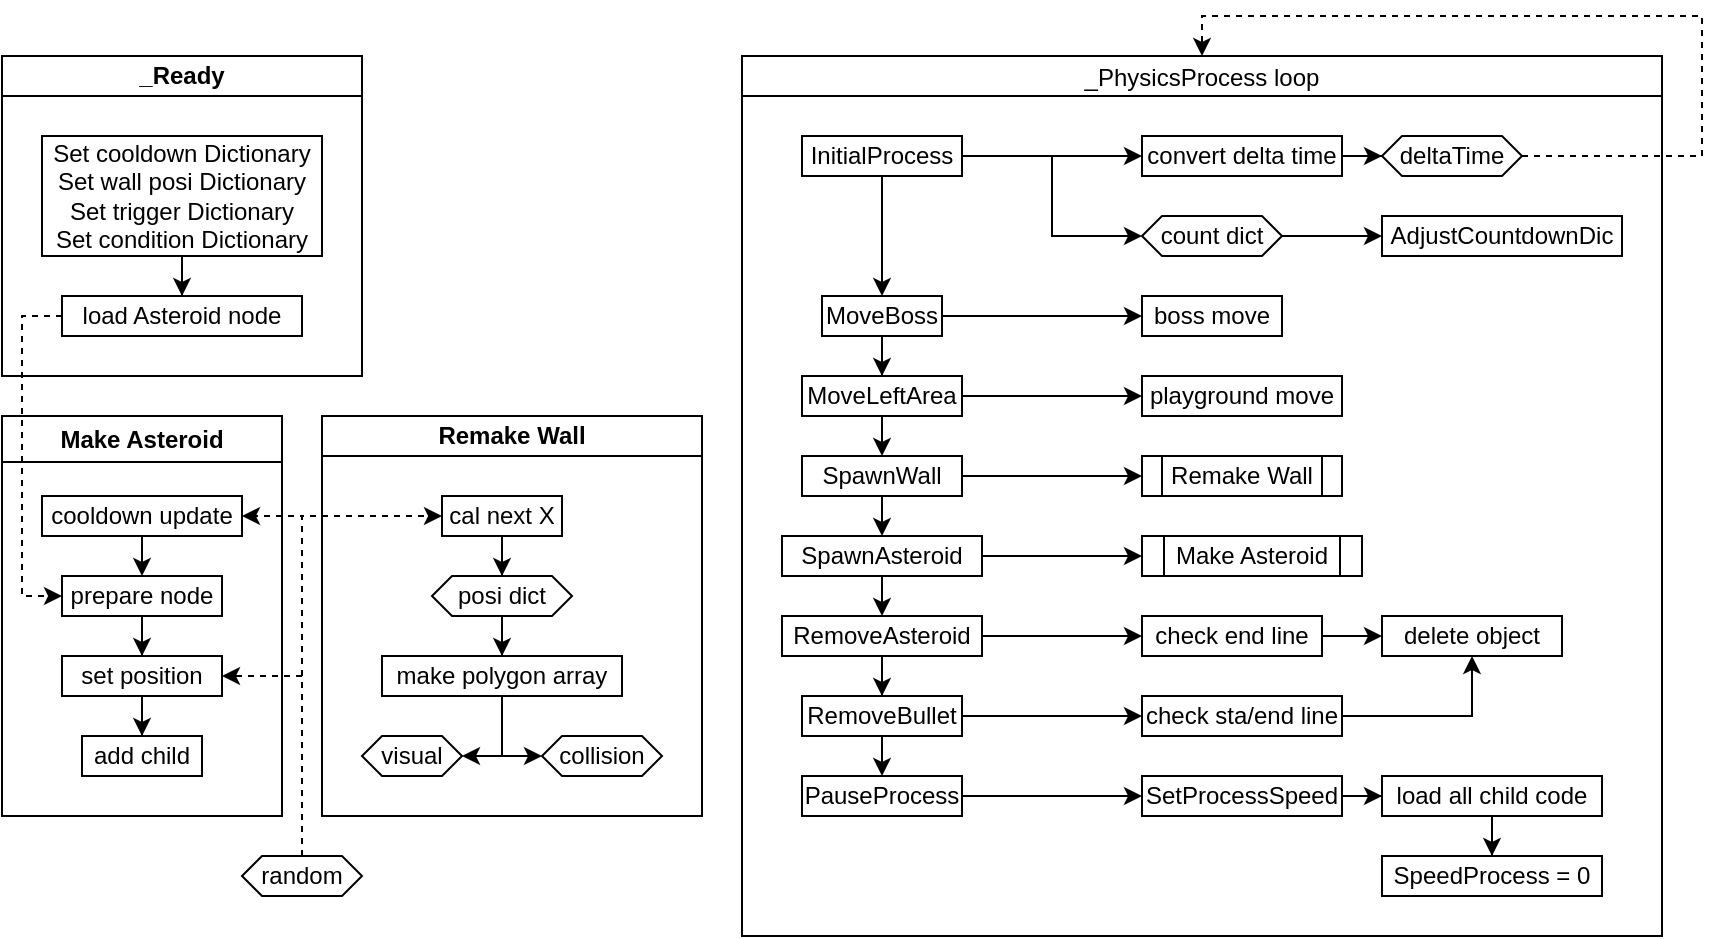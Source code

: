 <mxfile version="21.1.8" type="github">
  <diagram name="페이지-1" id="_GTyMH6Uf4puuPViklxL">
    <mxGraphModel dx="1434" dy="756" grid="1" gridSize="10" guides="1" tooltips="1" connect="1" arrows="1" fold="1" page="1" pageScale="1" pageWidth="890" pageHeight="500" math="0" shadow="0">
      <root>
        <mxCell id="0" />
        <mxCell id="1" parent="0" />
        <mxCell id="3OwEnWoyAD6CbXE1xFqZ-6" value="_PhysicsProcess loop" style="swimlane;startSize=20;fontStyle=0" vertex="1" parent="1">
          <mxGeometry x="390" y="40" width="460" height="440" as="geometry" />
        </mxCell>
        <mxCell id="3OwEnWoyAD6CbXE1xFqZ-7" value="convert delta time" style="rounded=0;whiteSpace=wrap;html=1;" vertex="1" parent="3OwEnWoyAD6CbXE1xFqZ-6">
          <mxGeometry x="200" y="40" width="100" height="20" as="geometry" />
        </mxCell>
        <mxCell id="3OwEnWoyAD6CbXE1xFqZ-8" value="deltaTime" style="shape=hexagon;perimeter=hexagonPerimeter2;whiteSpace=wrap;html=1;fixedSize=1;size=10;" vertex="1" parent="3OwEnWoyAD6CbXE1xFqZ-6">
          <mxGeometry x="320" y="40" width="70" height="20" as="geometry" />
        </mxCell>
        <mxCell id="3OwEnWoyAD6CbXE1xFqZ-9" style="edgeStyle=orthogonalEdgeStyle;rounded=0;orthogonalLoop=1;jettySize=auto;html=1;entryX=0.5;entryY=0;entryDx=0;entryDy=0;dashed=1;exitX=1;exitY=0.5;exitDx=0;exitDy=0;" edge="1" parent="3OwEnWoyAD6CbXE1xFqZ-6" source="3OwEnWoyAD6CbXE1xFqZ-8" target="3OwEnWoyAD6CbXE1xFqZ-6">
          <mxGeometry relative="1" as="geometry">
            <Array as="points">
              <mxPoint x="480" y="50" />
              <mxPoint x="480" y="-20" />
              <mxPoint x="230" y="-20" />
            </Array>
          </mxGeometry>
        </mxCell>
        <mxCell id="3OwEnWoyAD6CbXE1xFqZ-10" style="edgeStyle=orthogonalEdgeStyle;rounded=0;orthogonalLoop=1;jettySize=auto;html=1;entryX=0;entryY=0.5;entryDx=0;entryDy=0;" edge="1" parent="3OwEnWoyAD6CbXE1xFqZ-6" source="3OwEnWoyAD6CbXE1xFqZ-7" target="3OwEnWoyAD6CbXE1xFqZ-8">
          <mxGeometry relative="1" as="geometry" />
        </mxCell>
        <mxCell id="3OwEnWoyAD6CbXE1xFqZ-11" value="AdjustCountdownDic" style="rounded=0;whiteSpace=wrap;html=1;" vertex="1" parent="3OwEnWoyAD6CbXE1xFqZ-6">
          <mxGeometry x="320" y="80" width="120" height="20" as="geometry" />
        </mxCell>
        <mxCell id="3OwEnWoyAD6CbXE1xFqZ-12" style="edgeStyle=orthogonalEdgeStyle;rounded=0;orthogonalLoop=1;jettySize=auto;html=1;entryX=0;entryY=0.5;entryDx=0;entryDy=0;" edge="1" parent="3OwEnWoyAD6CbXE1xFqZ-6" source="3OwEnWoyAD6CbXE1xFqZ-13" target="3OwEnWoyAD6CbXE1xFqZ-11">
          <mxGeometry relative="1" as="geometry" />
        </mxCell>
        <mxCell id="3OwEnWoyAD6CbXE1xFqZ-13" value="count dict" style="shape=hexagon;perimeter=hexagonPerimeter2;whiteSpace=wrap;html=1;fixedSize=1;size=10;" vertex="1" parent="3OwEnWoyAD6CbXE1xFqZ-6">
          <mxGeometry x="200" y="80" width="70" height="20" as="geometry" />
        </mxCell>
        <mxCell id="3OwEnWoyAD6CbXE1xFqZ-83" value="Remake Wall" style="shape=process;whiteSpace=wrap;html=1;backgroundOutline=1;size=0.1;" vertex="1" parent="3OwEnWoyAD6CbXE1xFqZ-6">
          <mxGeometry x="200" y="200" width="100" height="20" as="geometry" />
        </mxCell>
        <mxCell id="3OwEnWoyAD6CbXE1xFqZ-95" value="Make Asteroid" style="shape=process;whiteSpace=wrap;html=1;backgroundOutline=1;size=0.1;" vertex="1" parent="3OwEnWoyAD6CbXE1xFqZ-6">
          <mxGeometry x="200" y="240" width="110" height="20" as="geometry" />
        </mxCell>
        <mxCell id="3OwEnWoyAD6CbXE1xFqZ-98" value="delete object" style="rounded=0;whiteSpace=wrap;html=1;" vertex="1" parent="3OwEnWoyAD6CbXE1xFqZ-6">
          <mxGeometry x="320" y="280" width="90" height="20" as="geometry" />
        </mxCell>
        <mxCell id="3OwEnWoyAD6CbXE1xFqZ-101" style="edgeStyle=orthogonalEdgeStyle;rounded=0;orthogonalLoop=1;jettySize=auto;html=1;entryX=0.5;entryY=1;entryDx=0;entryDy=0;" edge="1" parent="3OwEnWoyAD6CbXE1xFqZ-6" source="3OwEnWoyAD6CbXE1xFqZ-53" target="3OwEnWoyAD6CbXE1xFqZ-98">
          <mxGeometry relative="1" as="geometry" />
        </mxCell>
        <mxCell id="3OwEnWoyAD6CbXE1xFqZ-53" value="check sta/end line" style="rounded=0;whiteSpace=wrap;html=1;" vertex="1" parent="3OwEnWoyAD6CbXE1xFqZ-6">
          <mxGeometry x="200" y="320" width="100" height="20" as="geometry" />
        </mxCell>
        <mxCell id="3OwEnWoyAD6CbXE1xFqZ-108" style="edgeStyle=orthogonalEdgeStyle;rounded=0;orthogonalLoop=1;jettySize=auto;html=1;entryX=0;entryY=0.5;entryDx=0;entryDy=0;" edge="1" parent="3OwEnWoyAD6CbXE1xFqZ-6" source="3OwEnWoyAD6CbXE1xFqZ-77" target="3OwEnWoyAD6CbXE1xFqZ-88">
          <mxGeometry relative="1" as="geometry" />
        </mxCell>
        <mxCell id="3OwEnWoyAD6CbXE1xFqZ-77" value="SetProcessSpeed" style="rounded=0;whiteSpace=wrap;html=1;" vertex="1" parent="3OwEnWoyAD6CbXE1xFqZ-6">
          <mxGeometry x="200" y="360" width="100" height="20" as="geometry" />
        </mxCell>
        <mxCell id="3OwEnWoyAD6CbXE1xFqZ-107" style="edgeStyle=orthogonalEdgeStyle;rounded=0;orthogonalLoop=1;jettySize=auto;html=1;entryX=0.5;entryY=0;entryDx=0;entryDy=0;" edge="1" parent="3OwEnWoyAD6CbXE1xFqZ-6" source="3OwEnWoyAD6CbXE1xFqZ-88" target="3OwEnWoyAD6CbXE1xFqZ-106">
          <mxGeometry relative="1" as="geometry" />
        </mxCell>
        <mxCell id="3OwEnWoyAD6CbXE1xFqZ-88" value="load all child code" style="rounded=0;whiteSpace=wrap;html=1;" vertex="1" parent="3OwEnWoyAD6CbXE1xFqZ-6">
          <mxGeometry x="320" y="360" width="110" height="20" as="geometry" />
        </mxCell>
        <mxCell id="3OwEnWoyAD6CbXE1xFqZ-106" value="SpeedProcess = 0" style="rounded=0;whiteSpace=wrap;html=1;" vertex="1" parent="3OwEnWoyAD6CbXE1xFqZ-6">
          <mxGeometry x="320" y="400" width="110" height="20" as="geometry" />
        </mxCell>
        <mxCell id="3OwEnWoyAD6CbXE1xFqZ-5" value="InitialProcess" style="rounded=0;whiteSpace=wrap;html=1;" vertex="1" parent="3OwEnWoyAD6CbXE1xFqZ-6">
          <mxGeometry x="30" y="40" width="80" height="20" as="geometry" />
        </mxCell>
        <mxCell id="3OwEnWoyAD6CbXE1xFqZ-2" style="edgeStyle=orthogonalEdgeStyle;rounded=0;orthogonalLoop=1;jettySize=auto;html=1;entryX=0;entryY=0.5;entryDx=0;entryDy=0;" edge="1" parent="3OwEnWoyAD6CbXE1xFqZ-6" source="3OwEnWoyAD6CbXE1xFqZ-5" target="3OwEnWoyAD6CbXE1xFqZ-13">
          <mxGeometry relative="1" as="geometry" />
        </mxCell>
        <mxCell id="3OwEnWoyAD6CbXE1xFqZ-16" value="MoveBoss" style="rounded=0;whiteSpace=wrap;html=1;" vertex="1" parent="3OwEnWoyAD6CbXE1xFqZ-6">
          <mxGeometry x="40" y="120" width="60" height="20" as="geometry" />
        </mxCell>
        <mxCell id="3OwEnWoyAD6CbXE1xFqZ-3" style="edgeStyle=orthogonalEdgeStyle;rounded=0;orthogonalLoop=1;jettySize=auto;html=1;entryX=0;entryY=0.5;entryDx=0;entryDy=0;" edge="1" parent="3OwEnWoyAD6CbXE1xFqZ-6" source="3OwEnWoyAD6CbXE1xFqZ-5" target="3OwEnWoyAD6CbXE1xFqZ-7">
          <mxGeometry relative="1" as="geometry" />
        </mxCell>
        <mxCell id="3OwEnWoyAD6CbXE1xFqZ-22" value="MoveLeftArea" style="rounded=0;whiteSpace=wrap;html=1;" vertex="1" parent="3OwEnWoyAD6CbXE1xFqZ-6">
          <mxGeometry x="30" y="160" width="80" height="20" as="geometry" />
        </mxCell>
        <mxCell id="3OwEnWoyAD6CbXE1xFqZ-27" value="SpawnWall" style="rounded=0;whiteSpace=wrap;html=1;" vertex="1" parent="3OwEnWoyAD6CbXE1xFqZ-6">
          <mxGeometry x="30" y="200" width="80" height="20" as="geometry" />
        </mxCell>
        <mxCell id="3OwEnWoyAD6CbXE1xFqZ-31" value="SpawnAsteroid" style="rounded=0;whiteSpace=wrap;html=1;" vertex="1" parent="3OwEnWoyAD6CbXE1xFqZ-6">
          <mxGeometry x="20" y="240" width="100" height="20" as="geometry" />
        </mxCell>
        <mxCell id="3OwEnWoyAD6CbXE1xFqZ-39" value="RemoveAsteroid" style="rounded=0;whiteSpace=wrap;html=1;" vertex="1" parent="3OwEnWoyAD6CbXE1xFqZ-6">
          <mxGeometry x="20" y="280" width="100" height="20" as="geometry" />
        </mxCell>
        <mxCell id="3OwEnWoyAD6CbXE1xFqZ-4" style="edgeStyle=orthogonalEdgeStyle;rounded=0;orthogonalLoop=1;jettySize=auto;html=1;" edge="1" parent="3OwEnWoyAD6CbXE1xFqZ-6" source="3OwEnWoyAD6CbXE1xFqZ-5" target="3OwEnWoyAD6CbXE1xFqZ-16">
          <mxGeometry relative="1" as="geometry" />
        </mxCell>
        <mxCell id="3OwEnWoyAD6CbXE1xFqZ-48" value="" style="endArrow=classic;html=1;rounded=0;exitX=0.5;exitY=1;exitDx=0;exitDy=0;entryX=0.5;entryY=0;entryDx=0;entryDy=0;" edge="1" parent="3OwEnWoyAD6CbXE1xFqZ-6" source="3OwEnWoyAD6CbXE1xFqZ-22" target="3OwEnWoyAD6CbXE1xFqZ-27">
          <mxGeometry width="50" height="50" relative="1" as="geometry">
            <mxPoint x="290" y="270" as="sourcePoint" />
            <mxPoint x="340" y="220" as="targetPoint" />
          </mxGeometry>
        </mxCell>
        <mxCell id="3OwEnWoyAD6CbXE1xFqZ-49" value="" style="endArrow=classic;html=1;rounded=0;exitX=0.5;exitY=1;exitDx=0;exitDy=0;entryX=0.5;entryY=0;entryDx=0;entryDy=0;" edge="1" parent="3OwEnWoyAD6CbXE1xFqZ-6" source="3OwEnWoyAD6CbXE1xFqZ-27" target="3OwEnWoyAD6CbXE1xFqZ-31">
          <mxGeometry width="50" height="50" relative="1" as="geometry">
            <mxPoint x="290" y="270" as="sourcePoint" />
            <mxPoint x="340" y="220" as="targetPoint" />
          </mxGeometry>
        </mxCell>
        <mxCell id="3OwEnWoyAD6CbXE1xFqZ-50" value="" style="endArrow=classic;html=1;rounded=0;exitX=0.5;exitY=1;exitDx=0;exitDy=0;entryX=0.5;entryY=0;entryDx=0;entryDy=0;" edge="1" parent="3OwEnWoyAD6CbXE1xFqZ-6" source="3OwEnWoyAD6CbXE1xFqZ-31" target="3OwEnWoyAD6CbXE1xFqZ-39">
          <mxGeometry width="50" height="50" relative="1" as="geometry">
            <mxPoint x="290" y="270" as="sourcePoint" />
            <mxPoint x="340" y="220" as="targetPoint" />
          </mxGeometry>
        </mxCell>
        <mxCell id="3OwEnWoyAD6CbXE1xFqZ-52" value="RemoveBullet" style="rounded=0;whiteSpace=wrap;html=1;" vertex="1" parent="3OwEnWoyAD6CbXE1xFqZ-6">
          <mxGeometry x="30" y="320" width="80" height="20" as="geometry" />
        </mxCell>
        <mxCell id="3OwEnWoyAD6CbXE1xFqZ-57" value="PauseProcess" style="rounded=0;whiteSpace=wrap;html=1;fontStyle=0" vertex="1" parent="3OwEnWoyAD6CbXE1xFqZ-6">
          <mxGeometry x="30" y="360" width="80" height="20" as="geometry" />
        </mxCell>
        <mxCell id="3OwEnWoyAD6CbXE1xFqZ-65" value="" style="endArrow=classic;html=1;rounded=0;exitX=0.5;exitY=1;exitDx=0;exitDy=0;entryX=0.5;entryY=0;entryDx=0;entryDy=0;" edge="1" parent="3OwEnWoyAD6CbXE1xFqZ-6" source="3OwEnWoyAD6CbXE1xFqZ-52" target="3OwEnWoyAD6CbXE1xFqZ-57">
          <mxGeometry width="50" height="50" relative="1" as="geometry">
            <mxPoint x="290" y="260" as="sourcePoint" />
            <mxPoint x="340" y="210" as="targetPoint" />
          </mxGeometry>
        </mxCell>
        <mxCell id="3OwEnWoyAD6CbXE1xFqZ-15" style="edgeStyle=orthogonalEdgeStyle;rounded=0;orthogonalLoop=1;jettySize=auto;html=1;entryX=0.5;entryY=0;entryDx=0;entryDy=0;" edge="1" parent="3OwEnWoyAD6CbXE1xFqZ-6" source="3OwEnWoyAD6CbXE1xFqZ-16" target="3OwEnWoyAD6CbXE1xFqZ-22">
          <mxGeometry relative="1" as="geometry" />
        </mxCell>
        <mxCell id="3OwEnWoyAD6CbXE1xFqZ-102" style="edgeStyle=orthogonalEdgeStyle;rounded=0;orthogonalLoop=1;jettySize=auto;html=1;entryX=0;entryY=0.5;entryDx=0;entryDy=0;" edge="1" parent="3OwEnWoyAD6CbXE1xFqZ-6" source="3OwEnWoyAD6CbXE1xFqZ-27" target="3OwEnWoyAD6CbXE1xFqZ-83">
          <mxGeometry relative="1" as="geometry" />
        </mxCell>
        <mxCell id="3OwEnWoyAD6CbXE1xFqZ-103" style="edgeStyle=orthogonalEdgeStyle;rounded=0;orthogonalLoop=1;jettySize=auto;html=1;entryX=0;entryY=0.5;entryDx=0;entryDy=0;" edge="1" parent="3OwEnWoyAD6CbXE1xFqZ-6" source="3OwEnWoyAD6CbXE1xFqZ-31" target="3OwEnWoyAD6CbXE1xFqZ-95">
          <mxGeometry relative="1" as="geometry" />
        </mxCell>
        <mxCell id="3OwEnWoyAD6CbXE1xFqZ-51" style="edgeStyle=orthogonalEdgeStyle;rounded=0;orthogonalLoop=1;jettySize=auto;html=1;entryX=0;entryY=0.5;entryDx=0;entryDy=0;" edge="1" parent="3OwEnWoyAD6CbXE1xFqZ-6" source="3OwEnWoyAD6CbXE1xFqZ-52" target="3OwEnWoyAD6CbXE1xFqZ-53">
          <mxGeometry relative="1" as="geometry" />
        </mxCell>
        <mxCell id="3OwEnWoyAD6CbXE1xFqZ-38" style="edgeStyle=orthogonalEdgeStyle;rounded=0;orthogonalLoop=1;jettySize=auto;html=1;entryX=0.5;entryY=0;entryDx=0;entryDy=0;" edge="1" parent="3OwEnWoyAD6CbXE1xFqZ-6" source="3OwEnWoyAD6CbXE1xFqZ-39" target="3OwEnWoyAD6CbXE1xFqZ-52">
          <mxGeometry relative="1" as="geometry" />
        </mxCell>
        <mxCell id="3OwEnWoyAD6CbXE1xFqZ-109" style="edgeStyle=orthogonalEdgeStyle;rounded=0;orthogonalLoop=1;jettySize=auto;html=1;entryX=0;entryY=0.5;entryDx=0;entryDy=0;" edge="1" parent="3OwEnWoyAD6CbXE1xFqZ-6" source="3OwEnWoyAD6CbXE1xFqZ-57" target="3OwEnWoyAD6CbXE1xFqZ-77">
          <mxGeometry relative="1" as="geometry" />
        </mxCell>
        <mxCell id="3OwEnWoyAD6CbXE1xFqZ-42" value="check end line" style="rounded=0;whiteSpace=wrap;html=1;" vertex="1" parent="3OwEnWoyAD6CbXE1xFqZ-6">
          <mxGeometry x="200" y="280" width="90" height="20" as="geometry" />
        </mxCell>
        <mxCell id="3OwEnWoyAD6CbXE1xFqZ-24" value="playground move" style="rounded=0;whiteSpace=wrap;html=1;" vertex="1" parent="3OwEnWoyAD6CbXE1xFqZ-6">
          <mxGeometry x="200" y="160" width="100" height="20" as="geometry" />
        </mxCell>
        <mxCell id="3OwEnWoyAD6CbXE1xFqZ-18" value="boss move" style="rounded=0;whiteSpace=wrap;html=1;" vertex="1" parent="3OwEnWoyAD6CbXE1xFqZ-6">
          <mxGeometry x="200" y="120" width="70" height="20" as="geometry" />
        </mxCell>
        <mxCell id="3OwEnWoyAD6CbXE1xFqZ-35" style="edgeStyle=orthogonalEdgeStyle;rounded=0;orthogonalLoop=1;jettySize=auto;html=1;entryX=0;entryY=0.5;entryDx=0;entryDy=0;" edge="1" parent="3OwEnWoyAD6CbXE1xFqZ-6" source="3OwEnWoyAD6CbXE1xFqZ-39" target="3OwEnWoyAD6CbXE1xFqZ-42">
          <mxGeometry relative="1" as="geometry" />
        </mxCell>
        <mxCell id="3OwEnWoyAD6CbXE1xFqZ-100" style="edgeStyle=orthogonalEdgeStyle;rounded=0;orthogonalLoop=1;jettySize=auto;html=1;entryX=0;entryY=0.5;entryDx=0;entryDy=0;" edge="1" parent="3OwEnWoyAD6CbXE1xFqZ-6" source="3OwEnWoyAD6CbXE1xFqZ-42" target="3OwEnWoyAD6CbXE1xFqZ-98">
          <mxGeometry relative="1" as="geometry" />
        </mxCell>
        <mxCell id="3OwEnWoyAD6CbXE1xFqZ-21" style="edgeStyle=orthogonalEdgeStyle;rounded=0;orthogonalLoop=1;jettySize=auto;html=1;entryX=0;entryY=0.5;entryDx=0;entryDy=0;" edge="1" parent="3OwEnWoyAD6CbXE1xFqZ-6" source="3OwEnWoyAD6CbXE1xFqZ-22" target="3OwEnWoyAD6CbXE1xFqZ-24">
          <mxGeometry relative="1" as="geometry" />
        </mxCell>
        <mxCell id="3OwEnWoyAD6CbXE1xFqZ-14" style="edgeStyle=orthogonalEdgeStyle;rounded=0;orthogonalLoop=1;jettySize=auto;html=1;entryX=0;entryY=0.5;entryDx=0;entryDy=0;" edge="1" parent="3OwEnWoyAD6CbXE1xFqZ-6" source="3OwEnWoyAD6CbXE1xFqZ-16" target="3OwEnWoyAD6CbXE1xFqZ-18">
          <mxGeometry relative="1" as="geometry" />
        </mxCell>
        <mxCell id="3OwEnWoyAD6CbXE1xFqZ-89" value="_Ready" style="swimlane;whiteSpace=wrap;html=1;startSize=20;" vertex="1" parent="1">
          <mxGeometry x="20" y="40" width="180" height="160" as="geometry" />
        </mxCell>
        <mxCell id="3OwEnWoyAD6CbXE1xFqZ-105" style="edgeStyle=orthogonalEdgeStyle;rounded=0;orthogonalLoop=1;jettySize=auto;html=1;entryX=0.5;entryY=0;entryDx=0;entryDy=0;" edge="1" parent="3OwEnWoyAD6CbXE1xFqZ-89" source="3OwEnWoyAD6CbXE1xFqZ-90" target="3OwEnWoyAD6CbXE1xFqZ-104">
          <mxGeometry relative="1" as="geometry" />
        </mxCell>
        <mxCell id="3OwEnWoyAD6CbXE1xFqZ-90" value="Set cooldown Dictionary&lt;br&gt;Set wall posi Dictionary&lt;br&gt;Set trigger Dictionary&lt;br&gt;Set condition Dictionary" style="rounded=0;whiteSpace=wrap;html=1;fontStyle=0" vertex="1" parent="3OwEnWoyAD6CbXE1xFqZ-89">
          <mxGeometry x="20" y="40" width="140" height="60" as="geometry" />
        </mxCell>
        <mxCell id="3OwEnWoyAD6CbXE1xFqZ-104" value="load Asteroid node" style="rounded=0;whiteSpace=wrap;html=1;" vertex="1" parent="3OwEnWoyAD6CbXE1xFqZ-89">
          <mxGeometry x="30" y="120" width="120" height="20" as="geometry" />
        </mxCell>
        <mxCell id="3OwEnWoyAD6CbXE1xFqZ-110" value="Remake Wall" style="swimlane;whiteSpace=wrap;html=1;startSize=20;" vertex="1" parent="1">
          <mxGeometry x="180" y="220" width="190" height="200" as="geometry" />
        </mxCell>
        <mxCell id="3OwEnWoyAD6CbXE1xFqZ-120" style="edgeStyle=orthogonalEdgeStyle;rounded=0;orthogonalLoop=1;jettySize=auto;html=1;entryX=0.5;entryY=0;entryDx=0;entryDy=0;" edge="1" parent="3OwEnWoyAD6CbXE1xFqZ-110" source="3OwEnWoyAD6CbXE1xFqZ-112" target="3OwEnWoyAD6CbXE1xFqZ-113">
          <mxGeometry relative="1" as="geometry" />
        </mxCell>
        <mxCell id="3OwEnWoyAD6CbXE1xFqZ-112" value="cal next X" style="rounded=0;whiteSpace=wrap;html=1;fontStyle=0" vertex="1" parent="3OwEnWoyAD6CbXE1xFqZ-110">
          <mxGeometry x="60" y="40" width="60" height="20" as="geometry" />
        </mxCell>
        <mxCell id="3OwEnWoyAD6CbXE1xFqZ-121" style="edgeStyle=orthogonalEdgeStyle;rounded=0;orthogonalLoop=1;jettySize=auto;html=1;entryX=0.5;entryY=0;entryDx=0;entryDy=0;" edge="1" parent="3OwEnWoyAD6CbXE1xFqZ-110" source="3OwEnWoyAD6CbXE1xFqZ-113" target="3OwEnWoyAD6CbXE1xFqZ-114">
          <mxGeometry relative="1" as="geometry" />
        </mxCell>
        <mxCell id="3OwEnWoyAD6CbXE1xFqZ-113" value="posi dict" style="shape=hexagon;perimeter=hexagonPerimeter2;whiteSpace=wrap;html=1;fixedSize=1;size=10;" vertex="1" parent="3OwEnWoyAD6CbXE1xFqZ-110">
          <mxGeometry x="55" y="80" width="70" height="20" as="geometry" />
        </mxCell>
        <mxCell id="3OwEnWoyAD6CbXE1xFqZ-126" style="edgeStyle=orthogonalEdgeStyle;rounded=0;orthogonalLoop=1;jettySize=auto;html=1;entryX=1;entryY=0.5;entryDx=0;entryDy=0;" edge="1" parent="3OwEnWoyAD6CbXE1xFqZ-110" source="3OwEnWoyAD6CbXE1xFqZ-114" target="3OwEnWoyAD6CbXE1xFqZ-125">
          <mxGeometry relative="1" as="geometry" />
        </mxCell>
        <mxCell id="3OwEnWoyAD6CbXE1xFqZ-127" style="edgeStyle=orthogonalEdgeStyle;rounded=0;orthogonalLoop=1;jettySize=auto;html=1;entryX=0;entryY=0.5;entryDx=0;entryDy=0;" edge="1" parent="3OwEnWoyAD6CbXE1xFqZ-110" source="3OwEnWoyAD6CbXE1xFqZ-114" target="3OwEnWoyAD6CbXE1xFqZ-124">
          <mxGeometry relative="1" as="geometry" />
        </mxCell>
        <mxCell id="3OwEnWoyAD6CbXE1xFqZ-114" value="make polygon array" style="rounded=0;whiteSpace=wrap;html=1;fontStyle=0" vertex="1" parent="3OwEnWoyAD6CbXE1xFqZ-110">
          <mxGeometry x="30" y="120" width="120" height="20" as="geometry" />
        </mxCell>
        <mxCell id="3OwEnWoyAD6CbXE1xFqZ-124" value="collision" style="shape=hexagon;perimeter=hexagonPerimeter2;whiteSpace=wrap;html=1;fixedSize=1;size=10;" vertex="1" parent="3OwEnWoyAD6CbXE1xFqZ-110">
          <mxGeometry x="110" y="160" width="60" height="20" as="geometry" />
        </mxCell>
        <mxCell id="3OwEnWoyAD6CbXE1xFqZ-125" value="visual" style="shape=hexagon;perimeter=hexagonPerimeter2;whiteSpace=wrap;html=1;fixedSize=1;size=10;" vertex="1" parent="3OwEnWoyAD6CbXE1xFqZ-110">
          <mxGeometry x="20" y="160" width="50" height="20" as="geometry" />
        </mxCell>
        <mxCell id="3OwEnWoyAD6CbXE1xFqZ-128" value="Make Asteroid" style="swimlane;whiteSpace=wrap;html=1;" vertex="1" parent="1">
          <mxGeometry x="20" y="220" width="140" height="200" as="geometry" />
        </mxCell>
        <mxCell id="3OwEnWoyAD6CbXE1xFqZ-129" value="cooldown update" style="rounded=0;whiteSpace=wrap;html=1;" vertex="1" parent="3OwEnWoyAD6CbXE1xFqZ-128">
          <mxGeometry x="20" y="40" width="100" height="20" as="geometry" />
        </mxCell>
        <mxCell id="3OwEnWoyAD6CbXE1xFqZ-135" style="edgeStyle=orthogonalEdgeStyle;rounded=0;orthogonalLoop=1;jettySize=auto;html=1;entryX=0.5;entryY=0;entryDx=0;entryDy=0;" edge="1" parent="3OwEnWoyAD6CbXE1xFqZ-128" source="3OwEnWoyAD6CbXE1xFqZ-131" target="3OwEnWoyAD6CbXE1xFqZ-132">
          <mxGeometry relative="1" as="geometry" />
        </mxCell>
        <mxCell id="3OwEnWoyAD6CbXE1xFqZ-131" value="prepare node" style="rounded=0;whiteSpace=wrap;html=1;" vertex="1" parent="3OwEnWoyAD6CbXE1xFqZ-128">
          <mxGeometry x="30" y="80" width="80" height="20" as="geometry" />
        </mxCell>
        <mxCell id="3OwEnWoyAD6CbXE1xFqZ-132" value="set position" style="rounded=0;whiteSpace=wrap;html=1;" vertex="1" parent="3OwEnWoyAD6CbXE1xFqZ-128">
          <mxGeometry x="30" y="120" width="80" height="20" as="geometry" />
        </mxCell>
        <mxCell id="3OwEnWoyAD6CbXE1xFqZ-134" value="" style="endArrow=classic;html=1;rounded=0;exitX=0.5;exitY=1;exitDx=0;exitDy=0;entryX=0.5;entryY=0;entryDx=0;entryDy=0;" edge="1" parent="3OwEnWoyAD6CbXE1xFqZ-128" source="3OwEnWoyAD6CbXE1xFqZ-129" target="3OwEnWoyAD6CbXE1xFqZ-131">
          <mxGeometry width="50" height="50" relative="1" as="geometry">
            <mxPoint x="270" y="-70" as="sourcePoint" />
            <mxPoint x="320" y="-120" as="targetPoint" />
          </mxGeometry>
        </mxCell>
        <mxCell id="3OwEnWoyAD6CbXE1xFqZ-133" value="add child" style="rounded=0;whiteSpace=wrap;html=1;" vertex="1" parent="3OwEnWoyAD6CbXE1xFqZ-128">
          <mxGeometry x="40" y="160" width="60" height="20" as="geometry" />
        </mxCell>
        <mxCell id="3OwEnWoyAD6CbXE1xFqZ-136" style="edgeStyle=orthogonalEdgeStyle;rounded=0;orthogonalLoop=1;jettySize=auto;html=1;entryX=0.5;entryY=0;entryDx=0;entryDy=0;" edge="1" parent="3OwEnWoyAD6CbXE1xFqZ-128" source="3OwEnWoyAD6CbXE1xFqZ-132" target="3OwEnWoyAD6CbXE1xFqZ-133">
          <mxGeometry relative="1" as="geometry" />
        </mxCell>
        <mxCell id="3OwEnWoyAD6CbXE1xFqZ-138" style="edgeStyle=orthogonalEdgeStyle;rounded=0;orthogonalLoop=1;jettySize=auto;html=1;entryX=1;entryY=0.5;entryDx=0;entryDy=0;dashed=1;" edge="1" parent="1" source="3OwEnWoyAD6CbXE1xFqZ-130" target="3OwEnWoyAD6CbXE1xFqZ-132">
          <mxGeometry relative="1" as="geometry">
            <Array as="points">
              <mxPoint x="170" y="350" />
            </Array>
          </mxGeometry>
        </mxCell>
        <mxCell id="3OwEnWoyAD6CbXE1xFqZ-139" style="edgeStyle=orthogonalEdgeStyle;rounded=0;orthogonalLoop=1;jettySize=auto;html=1;entryX=1;entryY=0.5;entryDx=0;entryDy=0;dashed=1;" edge="1" parent="1" source="3OwEnWoyAD6CbXE1xFqZ-130" target="3OwEnWoyAD6CbXE1xFqZ-129">
          <mxGeometry relative="1" as="geometry" />
        </mxCell>
        <mxCell id="3OwEnWoyAD6CbXE1xFqZ-140" style="edgeStyle=orthogonalEdgeStyle;rounded=0;orthogonalLoop=1;jettySize=auto;html=1;entryX=0;entryY=0.5;entryDx=0;entryDy=0;dashed=1;" edge="1" parent="1" source="3OwEnWoyAD6CbXE1xFqZ-130" target="3OwEnWoyAD6CbXE1xFqZ-112">
          <mxGeometry relative="1" as="geometry">
            <Array as="points">
              <mxPoint x="170" y="270" />
            </Array>
          </mxGeometry>
        </mxCell>
        <mxCell id="3OwEnWoyAD6CbXE1xFqZ-130" value="random" style="shape=hexagon;perimeter=hexagonPerimeter2;whiteSpace=wrap;html=1;fixedSize=1;size=10;" vertex="1" parent="1">
          <mxGeometry x="140" y="440" width="60" height="20" as="geometry" />
        </mxCell>
        <mxCell id="3OwEnWoyAD6CbXE1xFqZ-141" style="edgeStyle=orthogonalEdgeStyle;rounded=0;orthogonalLoop=1;jettySize=auto;html=1;entryX=0;entryY=0.5;entryDx=0;entryDy=0;dashed=1;" edge="1" parent="1" source="3OwEnWoyAD6CbXE1xFqZ-104" target="3OwEnWoyAD6CbXE1xFqZ-131">
          <mxGeometry relative="1" as="geometry">
            <Array as="points">
              <mxPoint x="30" y="170" />
              <mxPoint x="30" y="310" />
            </Array>
          </mxGeometry>
        </mxCell>
      </root>
    </mxGraphModel>
  </diagram>
</mxfile>
